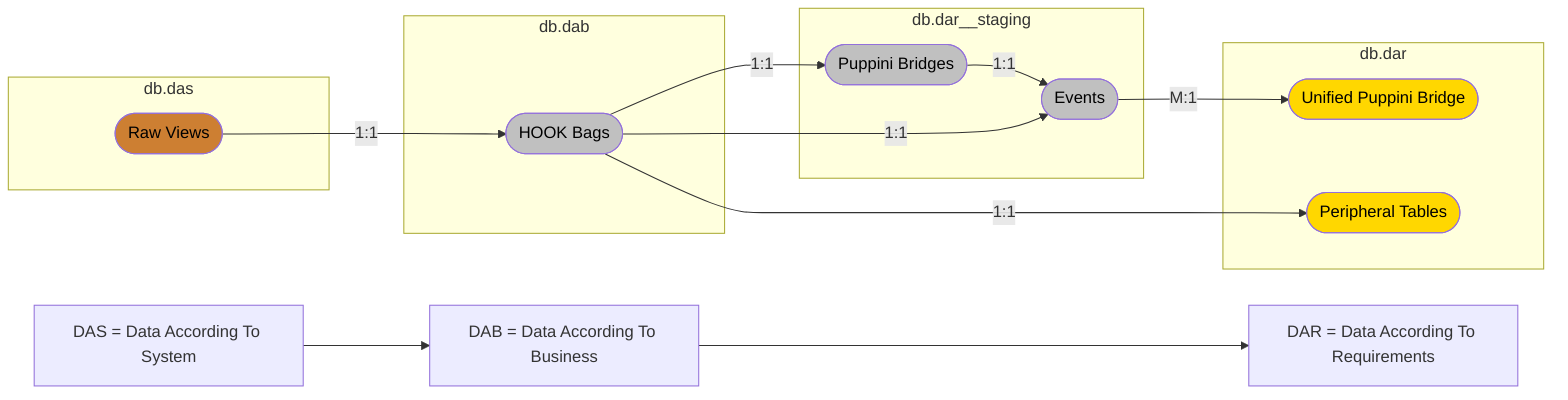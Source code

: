 flowchart LR
    classDef bronze fill:#CD7F32,color:black
    classDef silver fill:#C0C0C0,color:black
    classDef gold fill:#FFD700,color:black

    subgraph das["db.das"]
        raw(["Raw Views"]):::bronze
    end

    subgraph dab["db.dab"]
        hook(["HOOK Bags"]):::silver
    end

    subgraph dar_stg["db.dar__staging"]
        bridge_staging(["Puppini Bridges"]):::silver
        events(["Events"]):::silver
    end

    subgraph dar["db.dar"]
        unified_bridge(["Unified Puppini Bridge"]):::gold
        peripheral(["Peripheral Tables"]):::gold
    end

    raw -- "1:1" --> hook -- "1:1" --> bridge_staging -- "1:1" --> events -- "M:1" --> unified_bridge
    hook -- "1:1" --> events
    hook -- "1:1" --> peripheral

    legend_das["DAS = Data According To System"] -->
    legend_dab["DAB = Data According To Business"] ---->
    legend_dar["DAR = Data According To Requirements"]